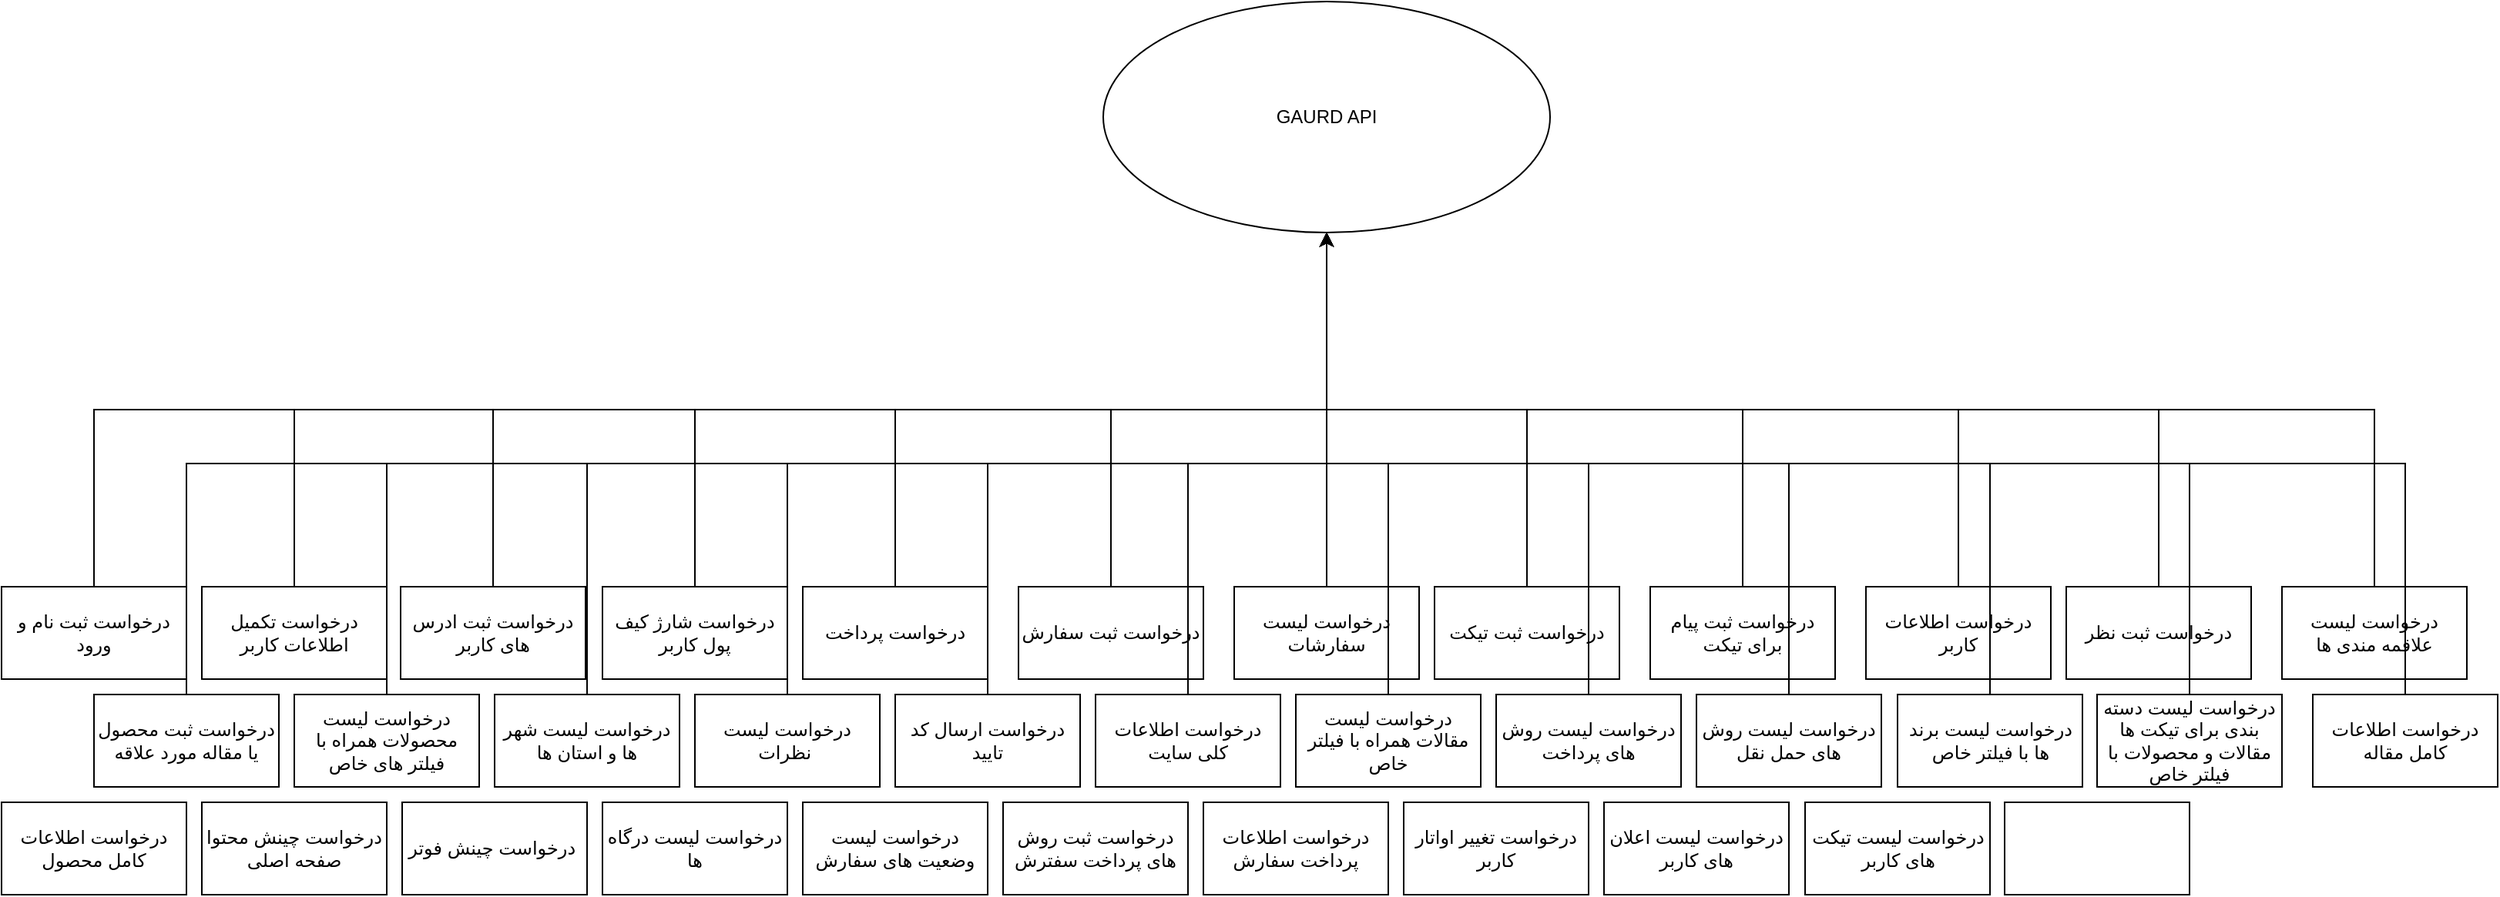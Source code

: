<mxfile version="21.6.8" type="github">
  <diagram name="Page-1" id="sEJsBZUsh4g6vDXUpXGw">
    <mxGraphModel dx="1297" dy="1192" grid="1" gridSize="10" guides="1" tooltips="1" connect="1" arrows="1" fold="1" page="1" pageScale="1" pageWidth="827" pageHeight="1169" math="0" shadow="0">
      <root>
        <mxCell id="0" />
        <mxCell id="1" parent="0" />
        <mxCell id="_gISWolTtPh8RrVSRpZ6-1" value="GAURD API" style="ellipse;whiteSpace=wrap;html=1;" vertex="1" parent="1">
          <mxGeometry x="725" y="330" width="290" height="150" as="geometry" />
        </mxCell>
        <mxCell id="_gISWolTtPh8RrVSRpZ6-7" style="edgeStyle=orthogonalEdgeStyle;rounded=0;orthogonalLoop=1;jettySize=auto;html=1;exitX=0.5;exitY=0;exitDx=0;exitDy=0;" edge="1" parent="1" source="_gISWolTtPh8RrVSRpZ6-5" target="_gISWolTtPh8RrVSRpZ6-1">
          <mxGeometry relative="1" as="geometry" />
        </mxCell>
        <mxCell id="_gISWolTtPh8RrVSRpZ6-5" value="درخواست ثبت نام و ورود" style="rounded=0;whiteSpace=wrap;html=1;" vertex="1" parent="1">
          <mxGeometry x="10" y="710" width="120" height="60" as="geometry" />
        </mxCell>
        <mxCell id="_gISWolTtPh8RrVSRpZ6-9" style="edgeStyle=orthogonalEdgeStyle;rounded=0;orthogonalLoop=1;jettySize=auto;html=1;exitX=0.5;exitY=0;exitDx=0;exitDy=0;entryX=0.5;entryY=1;entryDx=0;entryDy=0;" edge="1" parent="1" source="_gISWolTtPh8RrVSRpZ6-8" target="_gISWolTtPh8RrVSRpZ6-1">
          <mxGeometry relative="1" as="geometry" />
        </mxCell>
        <mxCell id="_gISWolTtPh8RrVSRpZ6-8" value="درخواست تکمیل اطلاعات کاربر" style="rounded=0;whiteSpace=wrap;html=1;" vertex="1" parent="1">
          <mxGeometry x="140" y="710" width="120" height="60" as="geometry" />
        </mxCell>
        <mxCell id="_gISWolTtPh8RrVSRpZ6-12" style="edgeStyle=orthogonalEdgeStyle;rounded=0;orthogonalLoop=1;jettySize=auto;html=1;exitX=0.5;exitY=0;exitDx=0;exitDy=0;entryX=0.5;entryY=1;entryDx=0;entryDy=0;" edge="1" parent="1" source="_gISWolTtPh8RrVSRpZ6-11" target="_gISWolTtPh8RrVSRpZ6-1">
          <mxGeometry relative="1" as="geometry" />
        </mxCell>
        <mxCell id="_gISWolTtPh8RrVSRpZ6-11" value="درخواست ثبت ادرس های کاربر" style="rounded=0;whiteSpace=wrap;html=1;" vertex="1" parent="1">
          <mxGeometry x="269" y="710" width="120" height="60" as="geometry" />
        </mxCell>
        <mxCell id="_gISWolTtPh8RrVSRpZ6-14" style="edgeStyle=orthogonalEdgeStyle;rounded=0;orthogonalLoop=1;jettySize=auto;html=1;exitX=0.5;exitY=0;exitDx=0;exitDy=0;" edge="1" parent="1" source="_gISWolTtPh8RrVSRpZ6-13" target="_gISWolTtPh8RrVSRpZ6-1">
          <mxGeometry relative="1" as="geometry" />
        </mxCell>
        <mxCell id="_gISWolTtPh8RrVSRpZ6-13" value="درخواست شارژ کیف پول کاربر" style="rounded=0;whiteSpace=wrap;html=1;" vertex="1" parent="1">
          <mxGeometry x="400" y="710" width="120" height="60" as="geometry" />
        </mxCell>
        <mxCell id="_gISWolTtPh8RrVSRpZ6-16" style="edgeStyle=orthogonalEdgeStyle;rounded=0;orthogonalLoop=1;jettySize=auto;html=1;exitX=0.5;exitY=0;exitDx=0;exitDy=0;" edge="1" parent="1" source="_gISWolTtPh8RrVSRpZ6-15" target="_gISWolTtPh8RrVSRpZ6-1">
          <mxGeometry relative="1" as="geometry" />
        </mxCell>
        <mxCell id="_gISWolTtPh8RrVSRpZ6-15" value="درخواست پرداخت" style="rounded=0;whiteSpace=wrap;html=1;" vertex="1" parent="1">
          <mxGeometry x="530" y="710" width="120" height="60" as="geometry" />
        </mxCell>
        <mxCell id="_gISWolTtPh8RrVSRpZ6-21" style="edgeStyle=orthogonalEdgeStyle;rounded=0;orthogonalLoop=1;jettySize=auto;html=1;exitX=0.5;exitY=0;exitDx=0;exitDy=0;" edge="1" parent="1" source="_gISWolTtPh8RrVSRpZ6-17" target="_gISWolTtPh8RrVSRpZ6-1">
          <mxGeometry relative="1" as="geometry" />
        </mxCell>
        <mxCell id="_gISWolTtPh8RrVSRpZ6-17" value="درخواست ثبت نظر" style="rounded=0;whiteSpace=wrap;html=1;" vertex="1" parent="1">
          <mxGeometry x="1350" y="710" width="120" height="60" as="geometry" />
        </mxCell>
        <mxCell id="_gISWolTtPh8RrVSRpZ6-19" style="edgeStyle=orthogonalEdgeStyle;rounded=0;orthogonalLoop=1;jettySize=auto;html=1;exitX=0.5;exitY=0;exitDx=0;exitDy=0;" edge="1" parent="1" source="_gISWolTtPh8RrVSRpZ6-18" target="_gISWolTtPh8RrVSRpZ6-1">
          <mxGeometry relative="1" as="geometry" />
        </mxCell>
        <mxCell id="_gISWolTtPh8RrVSRpZ6-18" value="درخواست لیست علاقمه مندی ها" style="rounded=0;whiteSpace=wrap;html=1;" vertex="1" parent="1">
          <mxGeometry x="1490" y="710" width="120" height="60" as="geometry" />
        </mxCell>
        <mxCell id="_gISWolTtPh8RrVSRpZ6-33" style="edgeStyle=orthogonalEdgeStyle;rounded=0;orthogonalLoop=1;jettySize=auto;html=1;exitX=0.5;exitY=0;exitDx=0;exitDy=0;" edge="1" parent="1" source="_gISWolTtPh8RrVSRpZ6-22" target="_gISWolTtPh8RrVSRpZ6-1">
          <mxGeometry relative="1" as="geometry" />
        </mxCell>
        <mxCell id="_gISWolTtPh8RrVSRpZ6-22" value="درخواست ثبت محصول یا مقاله مورد علاقه" style="rounded=0;whiteSpace=wrap;html=1;" vertex="1" parent="1">
          <mxGeometry x="70" y="780" width="120" height="60" as="geometry" />
        </mxCell>
        <mxCell id="_gISWolTtPh8RrVSRpZ6-32" style="edgeStyle=orthogonalEdgeStyle;rounded=0;orthogonalLoop=1;jettySize=auto;html=1;exitX=0.5;exitY=0;exitDx=0;exitDy=0;" edge="1" parent="1" source="_gISWolTtPh8RrVSRpZ6-23" target="_gISWolTtPh8RrVSRpZ6-1">
          <mxGeometry relative="1" as="geometry" />
        </mxCell>
        <mxCell id="_gISWolTtPh8RrVSRpZ6-23" value="درخواست لیست سفارشات" style="rounded=0;whiteSpace=wrap;html=1;" vertex="1" parent="1">
          <mxGeometry x="810" y="710" width="120" height="60" as="geometry" />
        </mxCell>
        <mxCell id="_gISWolTtPh8RrVSRpZ6-29" style="edgeStyle=orthogonalEdgeStyle;rounded=0;orthogonalLoop=1;jettySize=auto;html=1;exitX=0.5;exitY=0;exitDx=0;exitDy=0;" edge="1" parent="1" source="_gISWolTtPh8RrVSRpZ6-24" target="_gISWolTtPh8RrVSRpZ6-1">
          <mxGeometry relative="1" as="geometry" />
        </mxCell>
        <mxCell id="_gISWolTtPh8RrVSRpZ6-24" value="درخواست ثبت تیکت" style="rounded=0;whiteSpace=wrap;html=1;glass=0;shadow=0;" vertex="1" parent="1">
          <mxGeometry x="940" y="710" width="120" height="60" as="geometry" />
        </mxCell>
        <mxCell id="_gISWolTtPh8RrVSRpZ6-28" style="edgeStyle=orthogonalEdgeStyle;rounded=0;orthogonalLoop=1;jettySize=auto;html=1;exitX=0.5;exitY=0;exitDx=0;exitDy=0;" edge="1" parent="1" source="_gISWolTtPh8RrVSRpZ6-25" target="_gISWolTtPh8RrVSRpZ6-1">
          <mxGeometry relative="1" as="geometry" />
        </mxCell>
        <mxCell id="_gISWolTtPh8RrVSRpZ6-25" value="درخواست ثبت پیام برای تیکت" style="rounded=0;whiteSpace=wrap;html=1;" vertex="1" parent="1">
          <mxGeometry x="1080" y="710" width="120" height="60" as="geometry" />
        </mxCell>
        <mxCell id="_gISWolTtPh8RrVSRpZ6-27" style="edgeStyle=orthogonalEdgeStyle;rounded=0;orthogonalLoop=1;jettySize=auto;html=1;exitX=0.5;exitY=0;exitDx=0;exitDy=0;" edge="1" parent="1" source="_gISWolTtPh8RrVSRpZ6-26" target="_gISWolTtPh8RrVSRpZ6-1">
          <mxGeometry relative="1" as="geometry" />
        </mxCell>
        <mxCell id="_gISWolTtPh8RrVSRpZ6-26" value="درخواست اطلاعات کاربر" style="rounded=0;whiteSpace=wrap;html=1;" vertex="1" parent="1">
          <mxGeometry x="1220" y="710" width="120" height="60" as="geometry" />
        </mxCell>
        <mxCell id="_gISWolTtPh8RrVSRpZ6-31" style="edgeStyle=orthogonalEdgeStyle;rounded=0;orthogonalLoop=1;jettySize=auto;html=1;exitX=0.5;exitY=0;exitDx=0;exitDy=0;" edge="1" parent="1" source="_gISWolTtPh8RrVSRpZ6-30" target="_gISWolTtPh8RrVSRpZ6-1">
          <mxGeometry relative="1" as="geometry" />
        </mxCell>
        <mxCell id="_gISWolTtPh8RrVSRpZ6-30" value="درخواست ثبت سفارش" style="rounded=0;whiteSpace=wrap;html=1;" vertex="1" parent="1">
          <mxGeometry x="670" y="710" width="120" height="60" as="geometry" />
        </mxCell>
        <mxCell id="_gISWolTtPh8RrVSRpZ6-51" style="edgeStyle=orthogonalEdgeStyle;rounded=0;orthogonalLoop=1;jettySize=auto;html=1;exitX=0.5;exitY=0;exitDx=0;exitDy=0;" edge="1" parent="1" source="_gISWolTtPh8RrVSRpZ6-34" target="_gISWolTtPh8RrVSRpZ6-1">
          <mxGeometry relative="1" as="geometry" />
        </mxCell>
        <mxCell id="_gISWolTtPh8RrVSRpZ6-34" value="درخواست لیست روش های حمل نقل" style="rounded=0;whiteSpace=wrap;html=1;" vertex="1" parent="1">
          <mxGeometry x="1110" y="780" width="120" height="60" as="geometry" />
        </mxCell>
        <mxCell id="_gISWolTtPh8RrVSRpZ6-50" style="edgeStyle=orthogonalEdgeStyle;rounded=0;orthogonalLoop=1;jettySize=auto;html=1;exitX=0.5;exitY=0;exitDx=0;exitDy=0;" edge="1" parent="1" source="_gISWolTtPh8RrVSRpZ6-35" target="_gISWolTtPh8RrVSRpZ6-1">
          <mxGeometry relative="1" as="geometry" />
        </mxCell>
        <mxCell id="_gISWolTtPh8RrVSRpZ6-35" value="درخواست لیست روش های پرداخت" style="rounded=0;whiteSpace=wrap;html=1;" vertex="1" parent="1">
          <mxGeometry x="980" y="780" width="120" height="60" as="geometry" />
        </mxCell>
        <mxCell id="_gISWolTtPh8RrVSRpZ6-49" style="edgeStyle=orthogonalEdgeStyle;rounded=0;orthogonalLoop=1;jettySize=auto;html=1;exitX=0.5;exitY=0;exitDx=0;exitDy=0;" edge="1" parent="1" source="_gISWolTtPh8RrVSRpZ6-36" target="_gISWolTtPh8RrVSRpZ6-1">
          <mxGeometry relative="1" as="geometry" />
        </mxCell>
        <mxCell id="_gISWolTtPh8RrVSRpZ6-36" value="درخواست لیست مقالات همراه با فیلتر خاص" style="rounded=0;whiteSpace=wrap;html=1;" vertex="1" parent="1">
          <mxGeometry x="850" y="780" width="120" height="60" as="geometry" />
        </mxCell>
        <mxCell id="_gISWolTtPh8RrVSRpZ6-47" style="edgeStyle=orthogonalEdgeStyle;rounded=0;orthogonalLoop=1;jettySize=auto;html=1;exitX=0.5;exitY=0;exitDx=0;exitDy=0;" edge="1" parent="1" source="_gISWolTtPh8RrVSRpZ6-37" target="_gISWolTtPh8RrVSRpZ6-1">
          <mxGeometry relative="1" as="geometry" />
        </mxCell>
        <mxCell id="_gISWolTtPh8RrVSRpZ6-37" value="درخواست اطلاعات کلی سایت" style="rounded=0;whiteSpace=wrap;html=1;" vertex="1" parent="1">
          <mxGeometry x="720" y="780" width="120" height="60" as="geometry" />
        </mxCell>
        <mxCell id="_gISWolTtPh8RrVSRpZ6-46" style="edgeStyle=orthogonalEdgeStyle;rounded=0;orthogonalLoop=1;jettySize=auto;html=1;exitX=0.5;exitY=0;exitDx=0;exitDy=0;" edge="1" parent="1" source="_gISWolTtPh8RrVSRpZ6-38" target="_gISWolTtPh8RrVSRpZ6-1">
          <mxGeometry relative="1" as="geometry" />
        </mxCell>
        <mxCell id="_gISWolTtPh8RrVSRpZ6-38" value="درخواست ارسال کد تایید" style="rounded=0;whiteSpace=wrap;html=1;" vertex="1" parent="1">
          <mxGeometry x="590" y="780" width="120" height="60" as="geometry" />
        </mxCell>
        <mxCell id="_gISWolTtPh8RrVSRpZ6-45" style="edgeStyle=orthogonalEdgeStyle;rounded=0;orthogonalLoop=1;jettySize=auto;html=1;exitX=0.5;exitY=0;exitDx=0;exitDy=0;" edge="1" parent="1" source="_gISWolTtPh8RrVSRpZ6-39" target="_gISWolTtPh8RrVSRpZ6-1">
          <mxGeometry relative="1" as="geometry" />
        </mxCell>
        <mxCell id="_gISWolTtPh8RrVSRpZ6-39" value="درخواست لیست نظرات&amp;nbsp;" style="rounded=0;whiteSpace=wrap;html=1;" vertex="1" parent="1">
          <mxGeometry x="460" y="780" width="120" height="60" as="geometry" />
        </mxCell>
        <mxCell id="_gISWolTtPh8RrVSRpZ6-44" style="edgeStyle=orthogonalEdgeStyle;rounded=0;orthogonalLoop=1;jettySize=auto;html=1;exitX=0.5;exitY=0;exitDx=0;exitDy=0;" edge="1" parent="1" source="_gISWolTtPh8RrVSRpZ6-40" target="_gISWolTtPh8RrVSRpZ6-1">
          <mxGeometry relative="1" as="geometry" />
        </mxCell>
        <mxCell id="_gISWolTtPh8RrVSRpZ6-40" value="درخواست لیست شهر ها و استان ها" style="rounded=0;whiteSpace=wrap;html=1;" vertex="1" parent="1">
          <mxGeometry x="330" y="780" width="120" height="60" as="geometry" />
        </mxCell>
        <mxCell id="_gISWolTtPh8RrVSRpZ6-43" style="edgeStyle=orthogonalEdgeStyle;rounded=0;orthogonalLoop=1;jettySize=auto;html=1;exitX=0.5;exitY=0;exitDx=0;exitDy=0;" edge="1" parent="1" source="_gISWolTtPh8RrVSRpZ6-41" target="_gISWolTtPh8RrVSRpZ6-1">
          <mxGeometry relative="1" as="geometry" />
        </mxCell>
        <mxCell id="_gISWolTtPh8RrVSRpZ6-41" value="درخواست لیست محصولات همراه با فیلتر های خاص" style="rounded=0;whiteSpace=wrap;html=1;" vertex="1" parent="1">
          <mxGeometry x="200" y="780" width="120" height="60" as="geometry" />
        </mxCell>
        <mxCell id="_gISWolTtPh8RrVSRpZ6-52" value="درخواست چینش فوتر&amp;nbsp;" style="rounded=0;whiteSpace=wrap;html=1;" vertex="1" parent="1">
          <mxGeometry x="270" y="850" width="120" height="60" as="geometry" />
        </mxCell>
        <mxCell id="_gISWolTtPh8RrVSRpZ6-53" value="درخواست چینش محتوا صفحه اصلی" style="rounded=0;whiteSpace=wrap;html=1;" vertex="1" parent="1">
          <mxGeometry x="140" y="850" width="120" height="60" as="geometry" />
        </mxCell>
        <mxCell id="_gISWolTtPh8RrVSRpZ6-54" value="درخواست اطلاعات کامل محصول" style="rounded=0;whiteSpace=wrap;html=1;" vertex="1" parent="1">
          <mxGeometry x="10" y="850" width="120" height="60" as="geometry" />
        </mxCell>
        <mxCell id="_gISWolTtPh8RrVSRpZ6-60" style="edgeStyle=orthogonalEdgeStyle;rounded=0;orthogonalLoop=1;jettySize=auto;html=1;exitX=0.5;exitY=0;exitDx=0;exitDy=0;" edge="1" parent="1" source="_gISWolTtPh8RrVSRpZ6-55" target="_gISWolTtPh8RrVSRpZ6-1">
          <mxGeometry relative="1" as="geometry" />
        </mxCell>
        <mxCell id="_gISWolTtPh8RrVSRpZ6-55" value="درخواست اطلاعات کامل مقاله" style="rounded=0;whiteSpace=wrap;html=1;" vertex="1" parent="1">
          <mxGeometry x="1510" y="780" width="120" height="60" as="geometry" />
        </mxCell>
        <mxCell id="_gISWolTtPh8RrVSRpZ6-59" style="edgeStyle=orthogonalEdgeStyle;rounded=0;orthogonalLoop=1;jettySize=auto;html=1;exitX=0.5;exitY=0;exitDx=0;exitDy=0;" edge="1" parent="1" source="_gISWolTtPh8RrVSRpZ6-56" target="_gISWolTtPh8RrVSRpZ6-1">
          <mxGeometry relative="1" as="geometry" />
        </mxCell>
        <mxCell id="_gISWolTtPh8RrVSRpZ6-56" value="درخواست لیست دسته بندی برای تیکت ها مقالات و محصولات با فیلتر خاص" style="rounded=0;whiteSpace=wrap;html=1;" vertex="1" parent="1">
          <mxGeometry x="1370" y="780" width="120" height="60" as="geometry" />
        </mxCell>
        <mxCell id="_gISWolTtPh8RrVSRpZ6-58" style="edgeStyle=orthogonalEdgeStyle;rounded=0;orthogonalLoop=1;jettySize=auto;html=1;exitX=0.5;exitY=0;exitDx=0;exitDy=0;" edge="1" parent="1" source="_gISWolTtPh8RrVSRpZ6-57" target="_gISWolTtPh8RrVSRpZ6-1">
          <mxGeometry relative="1" as="geometry" />
        </mxCell>
        <mxCell id="_gISWolTtPh8RrVSRpZ6-57" value="درخواست لیست برند ها با فیلتر خاص" style="rounded=0;whiteSpace=wrap;html=1;" vertex="1" parent="1">
          <mxGeometry x="1240.5" y="780" width="120" height="60" as="geometry" />
        </mxCell>
        <mxCell id="_gISWolTtPh8RrVSRpZ6-61" value="درخواست تغییر اواتار کاربر" style="rounded=0;whiteSpace=wrap;html=1;" vertex="1" parent="1">
          <mxGeometry x="920" y="850" width="120" height="60" as="geometry" />
        </mxCell>
        <mxCell id="_gISWolTtPh8RrVSRpZ6-62" value="درخواست اطلاعات پرداخت سفارش" style="rounded=0;whiteSpace=wrap;html=1;" vertex="1" parent="1">
          <mxGeometry x="790" y="850" width="120" height="60" as="geometry" />
        </mxCell>
        <mxCell id="_gISWolTtPh8RrVSRpZ6-63" value="درخواست ثبت روش های پرداخت سفترش" style="rounded=0;whiteSpace=wrap;html=1;" vertex="1" parent="1">
          <mxGeometry x="660" y="850" width="120" height="60" as="geometry" />
        </mxCell>
        <mxCell id="_gISWolTtPh8RrVSRpZ6-64" value="درخواست لیست وضعیت های سفارش" style="rounded=0;whiteSpace=wrap;html=1;" vertex="1" parent="1">
          <mxGeometry x="530" y="850" width="120" height="60" as="geometry" />
        </mxCell>
        <mxCell id="_gISWolTtPh8RrVSRpZ6-65" value="درخواست لیست درگاه ها" style="rounded=0;whiteSpace=wrap;html=1;" vertex="1" parent="1">
          <mxGeometry x="400" y="850" width="120" height="60" as="geometry" />
        </mxCell>
        <mxCell id="_gISWolTtPh8RrVSRpZ6-66" value="" style="rounded=0;whiteSpace=wrap;html=1;" vertex="1" parent="1">
          <mxGeometry x="1310" y="850" width="120" height="60" as="geometry" />
        </mxCell>
        <mxCell id="_gISWolTtPh8RrVSRpZ6-67" value="درخواست لیست تیکت های کاربر" style="rounded=0;whiteSpace=wrap;html=1;" vertex="1" parent="1">
          <mxGeometry x="1180.5" y="850" width="120" height="60" as="geometry" />
        </mxCell>
        <mxCell id="_gISWolTtPh8RrVSRpZ6-68" value="درخواست لیست اعلان های کاربر" style="rounded=0;whiteSpace=wrap;html=1;" vertex="1" parent="1">
          <mxGeometry x="1050" y="850" width="120" height="60" as="geometry" />
        </mxCell>
      </root>
    </mxGraphModel>
  </diagram>
</mxfile>
